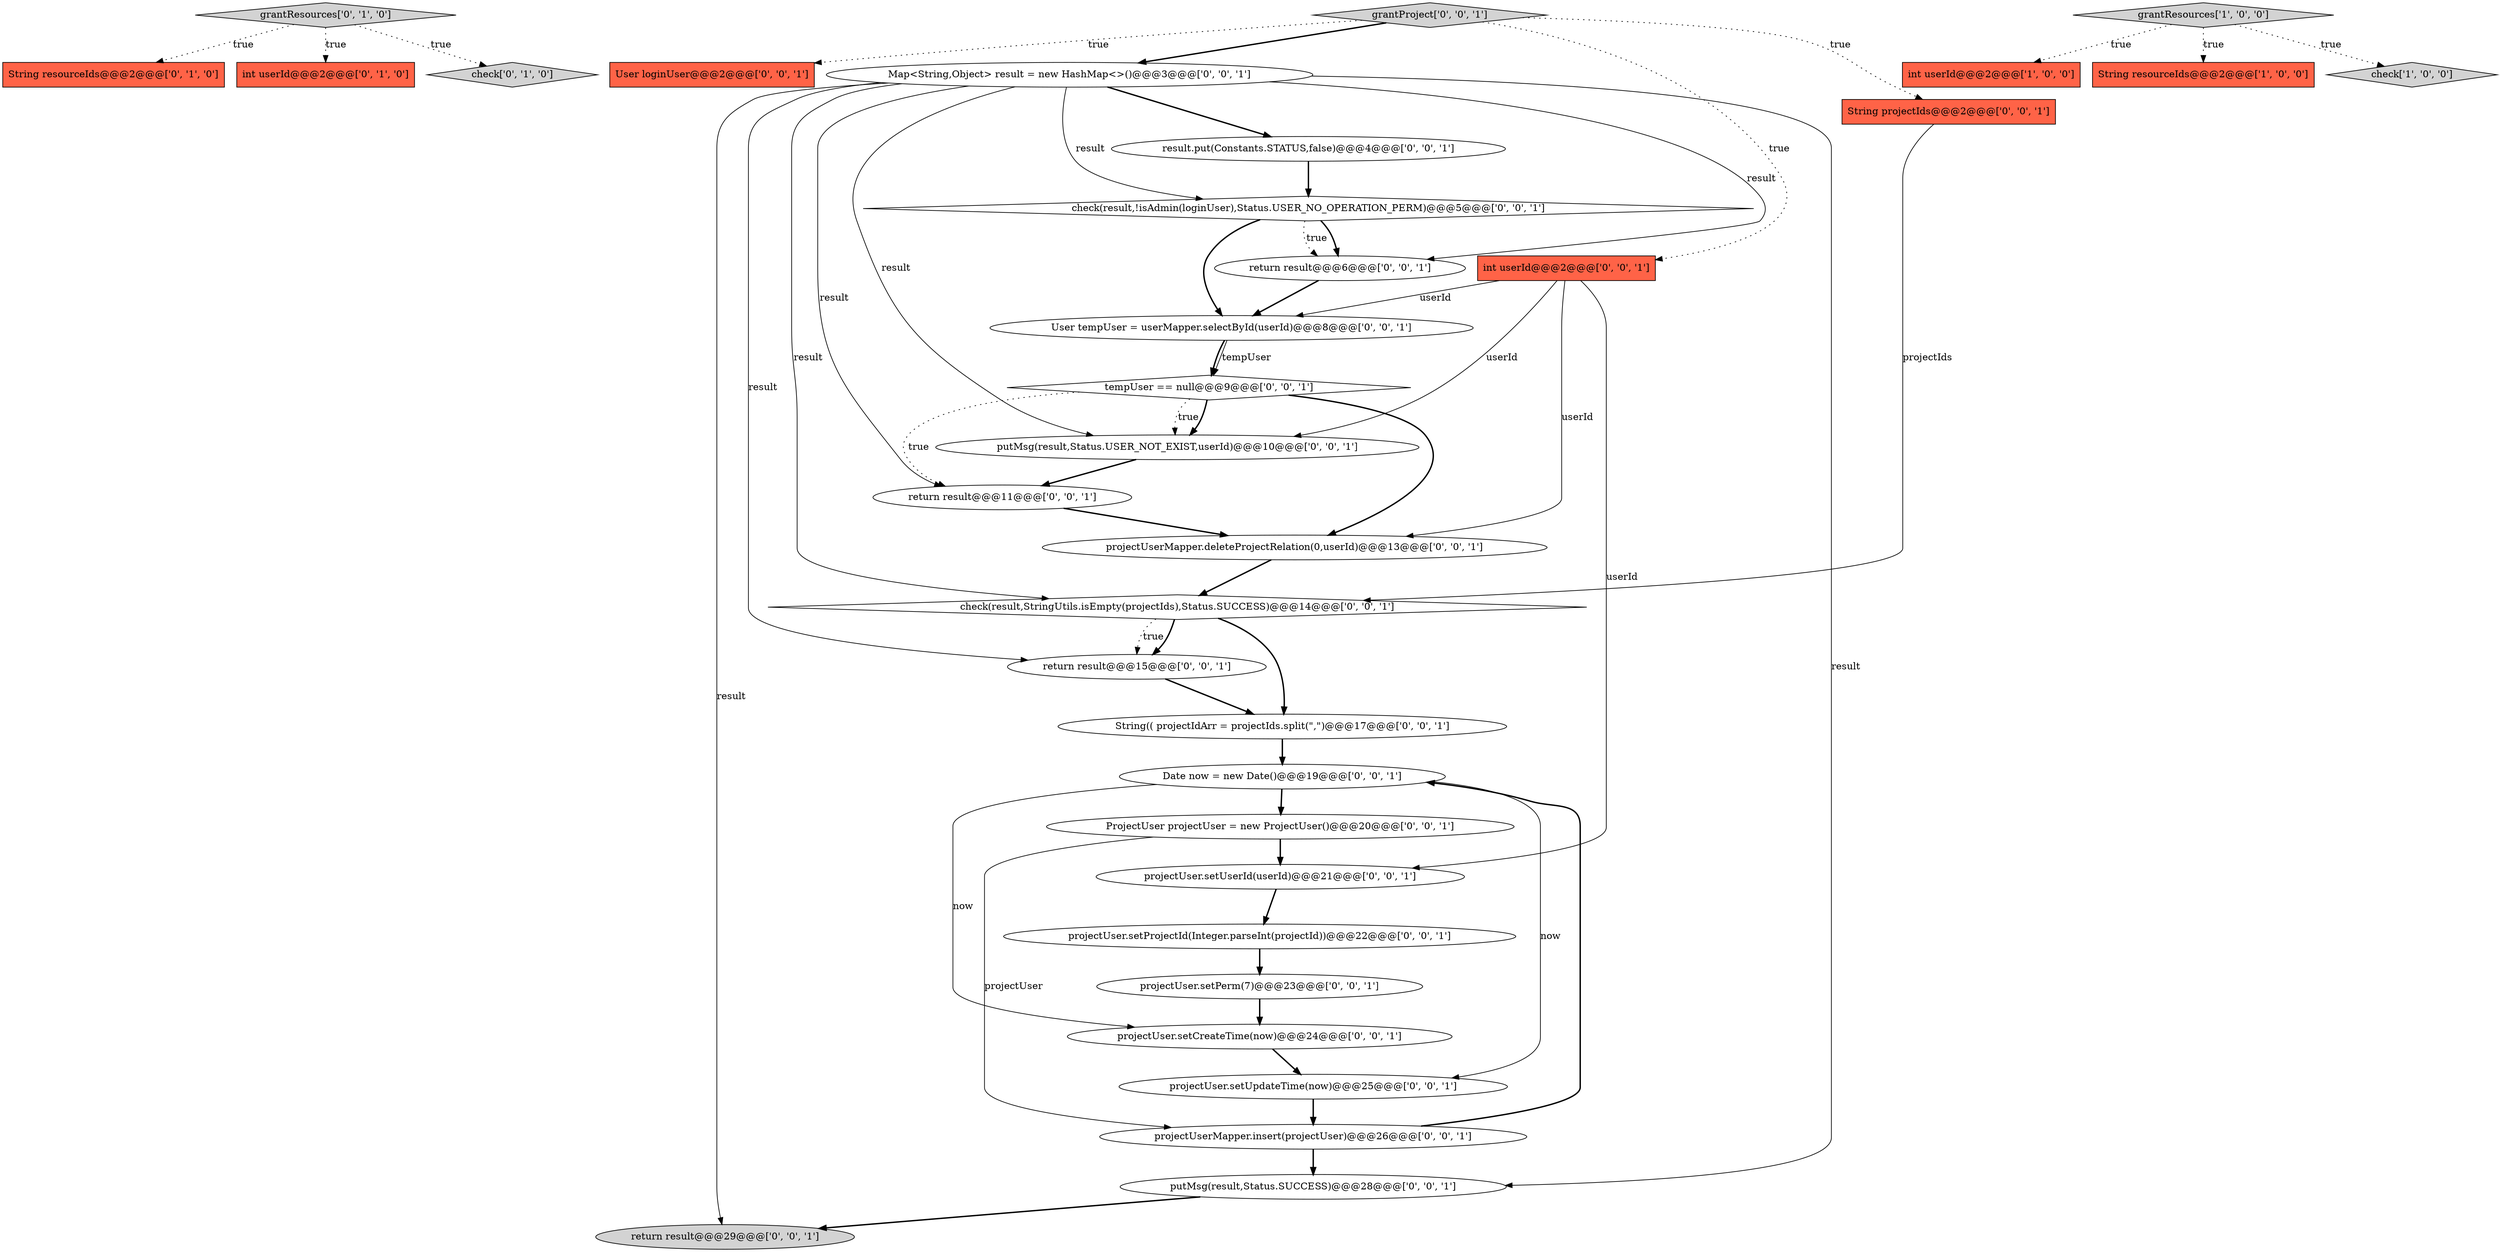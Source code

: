 digraph {
7 [style = filled, label = "grantResources['0', '1', '0']", fillcolor = lightgray, shape = diamond image = "AAA0AAABBB2BBB"];
19 [style = filled, label = "User tempUser = userMapper.selectById(userId)@@@8@@@['0', '0', '1']", fillcolor = white, shape = ellipse image = "AAA0AAABBB3BBB"];
3 [style = filled, label = "grantResources['1', '0', '0']", fillcolor = lightgray, shape = diamond image = "AAA0AAABBB1BBB"];
24 [style = filled, label = "grantProject['0', '0', '1']", fillcolor = lightgray, shape = diamond image = "AAA0AAABBB3BBB"];
30 [style = filled, label = "projectUserMapper.insert(projectUser)@@@26@@@['0', '0', '1']", fillcolor = white, shape = ellipse image = "AAA0AAABBB3BBB"];
8 [style = filled, label = "User loginUser@@@2@@@['0', '0', '1']", fillcolor = tomato, shape = box image = "AAA0AAABBB3BBB"];
26 [style = filled, label = "Map<String,Object> result = new HashMap<>()@@@3@@@['0', '0', '1']", fillcolor = white, shape = ellipse image = "AAA0AAABBB3BBB"];
12 [style = filled, label = "result.put(Constants.STATUS,false)@@@4@@@['0', '0', '1']", fillcolor = white, shape = ellipse image = "AAA0AAABBB3BBB"];
11 [style = filled, label = "check(result,!isAdmin(loginUser),Status.USER_NO_OPERATION_PERM)@@@5@@@['0', '0', '1']", fillcolor = white, shape = diamond image = "AAA0AAABBB3BBB"];
2 [style = filled, label = "int userId@@@2@@@['1', '0', '0']", fillcolor = tomato, shape = box image = "AAA0AAABBB1BBB"];
16 [style = filled, label = "projectUser.setUserId(userId)@@@21@@@['0', '0', '1']", fillcolor = white, shape = ellipse image = "AAA0AAABBB3BBB"];
14 [style = filled, label = "return result@@@29@@@['0', '0', '1']", fillcolor = lightgray, shape = ellipse image = "AAA0AAABBB3BBB"];
27 [style = filled, label = "ProjectUser projectUser = new ProjectUser()@@@20@@@['0', '0', '1']", fillcolor = white, shape = ellipse image = "AAA0AAABBB3BBB"];
28 [style = filled, label = "int userId@@@2@@@['0', '0', '1']", fillcolor = tomato, shape = box image = "AAA0AAABBB3BBB"];
15 [style = filled, label = "return result@@@6@@@['0', '0', '1']", fillcolor = white, shape = ellipse image = "AAA0AAABBB3BBB"];
9 [style = filled, label = "String(( projectIdArr = projectIds.split(\",\")@@@17@@@['0', '0', '1']", fillcolor = white, shape = ellipse image = "AAA0AAABBB3BBB"];
18 [style = filled, label = "Date now = new Date()@@@19@@@['0', '0', '1']", fillcolor = white, shape = ellipse image = "AAA0AAABBB3BBB"];
29 [style = filled, label = "putMsg(result,Status.SUCCESS)@@@28@@@['0', '0', '1']", fillcolor = white, shape = ellipse image = "AAA0AAABBB3BBB"];
23 [style = filled, label = "putMsg(result,Status.USER_NOT_EXIST,userId)@@@10@@@['0', '0', '1']", fillcolor = white, shape = ellipse image = "AAA0AAABBB3BBB"];
17 [style = filled, label = "check(result,StringUtils.isEmpty(projectIds),Status.SUCCESS)@@@14@@@['0', '0', '1']", fillcolor = white, shape = diamond image = "AAA0AAABBB3BBB"];
33 [style = filled, label = "return result@@@11@@@['0', '0', '1']", fillcolor = white, shape = ellipse image = "AAA0AAABBB3BBB"];
25 [style = filled, label = "return result@@@15@@@['0', '0', '1']", fillcolor = white, shape = ellipse image = "AAA0AAABBB3BBB"];
5 [style = filled, label = "String resourceIds@@@2@@@['0', '1', '0']", fillcolor = tomato, shape = box image = "AAA0AAABBB2BBB"];
6 [style = filled, label = "int userId@@@2@@@['0', '1', '0']", fillcolor = tomato, shape = box image = "AAA0AAABBB2BBB"];
21 [style = filled, label = "tempUser == null@@@9@@@['0', '0', '1']", fillcolor = white, shape = diamond image = "AAA0AAABBB3BBB"];
0 [style = filled, label = "String resourceIds@@@2@@@['1', '0', '0']", fillcolor = tomato, shape = box image = "AAA0AAABBB1BBB"];
20 [style = filled, label = "String projectIds@@@2@@@['0', '0', '1']", fillcolor = tomato, shape = box image = "AAA0AAABBB3BBB"];
1 [style = filled, label = "check['1', '0', '0']", fillcolor = lightgray, shape = diamond image = "AAA0AAABBB1BBB"];
13 [style = filled, label = "projectUser.setUpdateTime(now)@@@25@@@['0', '0', '1']", fillcolor = white, shape = ellipse image = "AAA0AAABBB3BBB"];
31 [style = filled, label = "projectUser.setCreateTime(now)@@@24@@@['0', '0', '1']", fillcolor = white, shape = ellipse image = "AAA0AAABBB3BBB"];
4 [style = filled, label = "check['0', '1', '0']", fillcolor = lightgray, shape = diamond image = "AAA0AAABBB2BBB"];
32 [style = filled, label = "projectUserMapper.deleteProjectRelation(0,userId)@@@13@@@['0', '0', '1']", fillcolor = white, shape = ellipse image = "AAA0AAABBB3BBB"];
22 [style = filled, label = "projectUser.setProjectId(Integer.parseInt(projectId))@@@22@@@['0', '0', '1']", fillcolor = white, shape = ellipse image = "AAA0AAABBB3BBB"];
10 [style = filled, label = "projectUser.setPerm(7)@@@23@@@['0', '0', '1']", fillcolor = white, shape = ellipse image = "AAA0AAABBB3BBB"];
9->18 [style = bold, label=""];
24->28 [style = dotted, label="true"];
27->30 [style = solid, label="projectUser"];
7->4 [style = dotted, label="true"];
26->17 [style = solid, label="result"];
13->30 [style = bold, label=""];
18->31 [style = solid, label="now"];
26->25 [style = solid, label="result"];
3->1 [style = dotted, label="true"];
21->32 [style = bold, label=""];
30->18 [style = bold, label=""];
24->20 [style = dotted, label="true"];
19->21 [style = solid, label="tempUser"];
23->33 [style = bold, label=""];
15->19 [style = bold, label=""];
10->31 [style = bold, label=""];
21->23 [style = dotted, label="true"];
11->15 [style = bold, label=""];
33->32 [style = bold, label=""];
16->22 [style = bold, label=""];
28->23 [style = solid, label="userId"];
27->16 [style = bold, label=""];
18->13 [style = solid, label="now"];
7->5 [style = dotted, label="true"];
3->0 [style = dotted, label="true"];
24->8 [style = dotted, label="true"];
20->17 [style = solid, label="projectIds"];
19->21 [style = bold, label=""];
28->19 [style = solid, label="userId"];
32->17 [style = bold, label=""];
26->23 [style = solid, label="result"];
11->19 [style = bold, label=""];
3->2 [style = dotted, label="true"];
17->9 [style = bold, label=""];
21->33 [style = dotted, label="true"];
26->11 [style = solid, label="result"];
11->15 [style = dotted, label="true"];
25->9 [style = bold, label=""];
26->29 [style = solid, label="result"];
26->12 [style = bold, label=""];
12->11 [style = bold, label=""];
26->15 [style = solid, label="result"];
29->14 [style = bold, label=""];
31->13 [style = bold, label=""];
28->16 [style = solid, label="userId"];
26->14 [style = solid, label="result"];
21->23 [style = bold, label=""];
28->32 [style = solid, label="userId"];
18->27 [style = bold, label=""];
22->10 [style = bold, label=""];
26->33 [style = solid, label="result"];
24->26 [style = bold, label=""];
17->25 [style = dotted, label="true"];
17->25 [style = bold, label=""];
30->29 [style = bold, label=""];
7->6 [style = dotted, label="true"];
}
